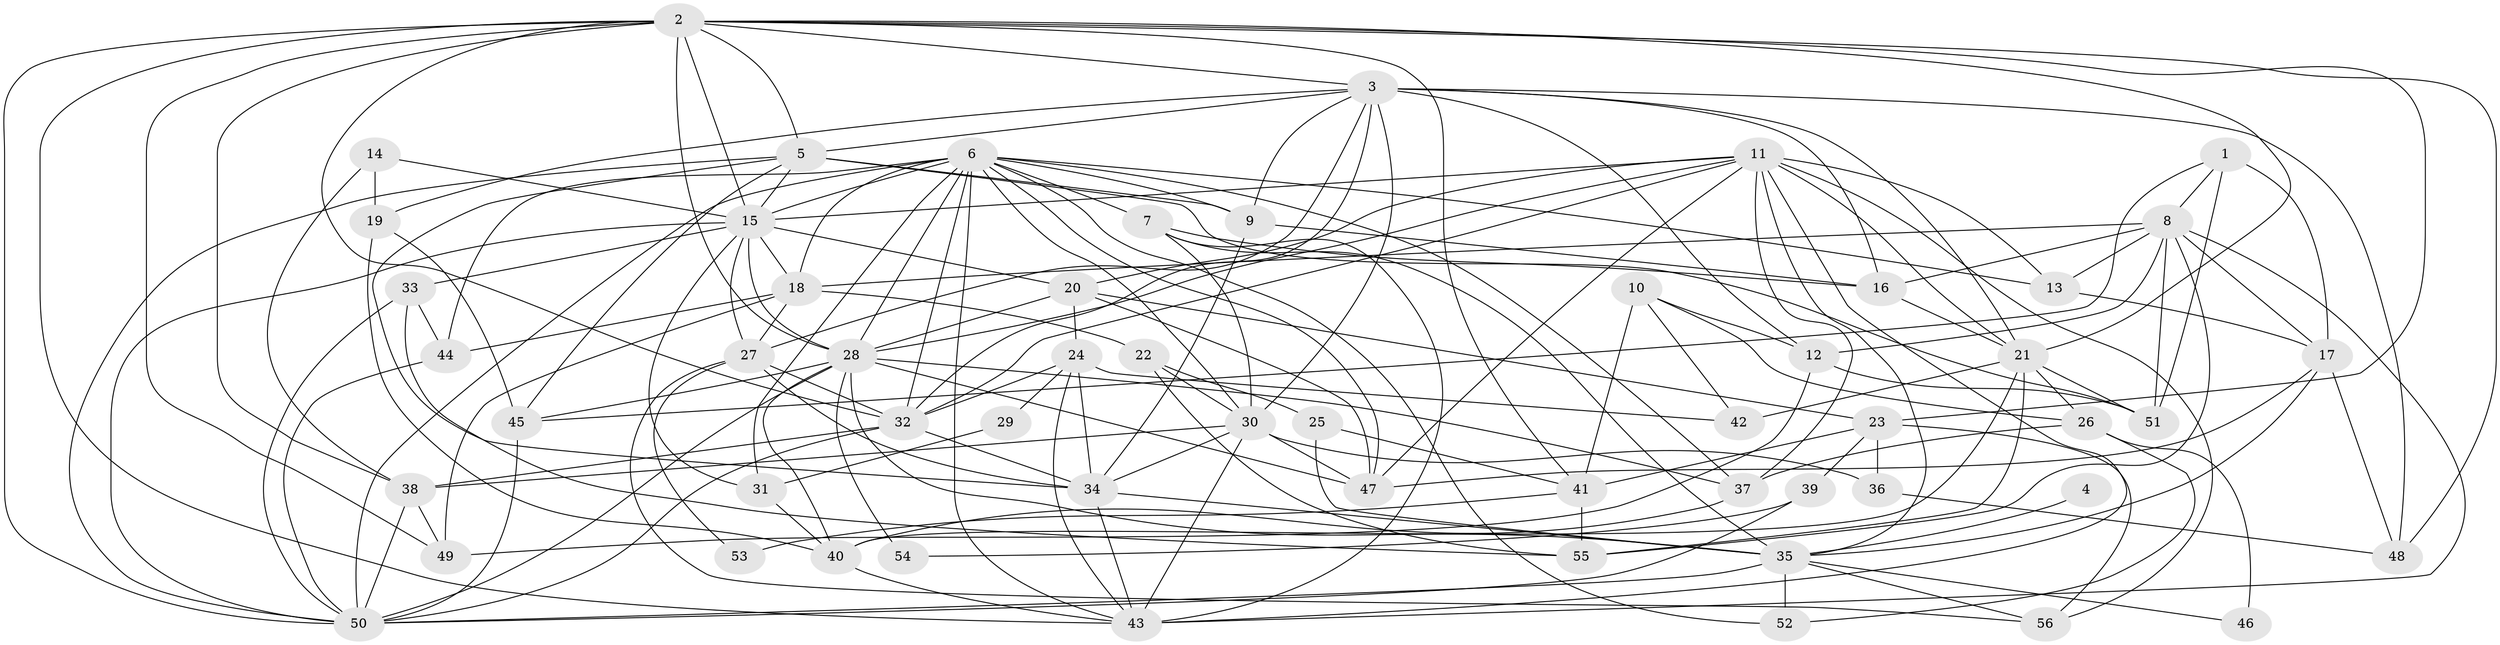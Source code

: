 // original degree distribution, {3: 0.2158273381294964, 4: 0.2805755395683453, 6: 0.09352517985611511, 2: 0.16546762589928057, 5: 0.19424460431654678, 7: 0.03597122302158273, 8: 0.014388489208633094}
// Generated by graph-tools (version 1.1) at 2025/51/03/04/25 22:51:01]
// undirected, 56 vertices, 168 edges
graph export_dot {
  node [color=gray90,style=filled];
  1;
  2;
  3;
  4;
  5;
  6;
  7;
  8;
  9;
  10;
  11;
  12;
  13;
  14;
  15;
  16;
  17;
  18;
  19;
  20;
  21;
  22;
  23;
  24;
  25;
  26;
  27;
  28;
  29;
  30;
  31;
  32;
  33;
  34;
  35;
  36;
  37;
  38;
  39;
  40;
  41;
  42;
  43;
  44;
  45;
  46;
  47;
  48;
  49;
  50;
  51;
  52;
  53;
  54;
  55;
  56;
  1 -- 8 [weight=1.0];
  1 -- 17 [weight=1.0];
  1 -- 45 [weight=1.0];
  1 -- 51 [weight=1.0];
  2 -- 3 [weight=1.0];
  2 -- 5 [weight=1.0];
  2 -- 15 [weight=1.0];
  2 -- 21 [weight=1.0];
  2 -- 23 [weight=1.0];
  2 -- 28 [weight=1.0];
  2 -- 32 [weight=1.0];
  2 -- 38 [weight=3.0];
  2 -- 41 [weight=1.0];
  2 -- 43 [weight=1.0];
  2 -- 48 [weight=1.0];
  2 -- 49 [weight=1.0];
  2 -- 50 [weight=1.0];
  3 -- 5 [weight=1.0];
  3 -- 9 [weight=1.0];
  3 -- 12 [weight=1.0];
  3 -- 16 [weight=1.0];
  3 -- 19 [weight=2.0];
  3 -- 21 [weight=1.0];
  3 -- 27 [weight=1.0];
  3 -- 30 [weight=2.0];
  3 -- 32 [weight=1.0];
  3 -- 48 [weight=1.0];
  4 -- 35 [weight=2.0];
  5 -- 9 [weight=1.0];
  5 -- 15 [weight=1.0];
  5 -- 34 [weight=2.0];
  5 -- 45 [weight=1.0];
  5 -- 50 [weight=1.0];
  5 -- 51 [weight=1.0];
  6 -- 7 [weight=1.0];
  6 -- 9 [weight=1.0];
  6 -- 13 [weight=1.0];
  6 -- 15 [weight=2.0];
  6 -- 18 [weight=1.0];
  6 -- 28 [weight=1.0];
  6 -- 30 [weight=1.0];
  6 -- 31 [weight=1.0];
  6 -- 32 [weight=1.0];
  6 -- 37 [weight=1.0];
  6 -- 43 [weight=1.0];
  6 -- 44 [weight=1.0];
  6 -- 47 [weight=1.0];
  6 -- 50 [weight=1.0];
  6 -- 52 [weight=1.0];
  7 -- 16 [weight=1.0];
  7 -- 30 [weight=1.0];
  7 -- 35 [weight=1.0];
  7 -- 43 [weight=1.0];
  8 -- 12 [weight=1.0];
  8 -- 13 [weight=3.0];
  8 -- 16 [weight=1.0];
  8 -- 17 [weight=2.0];
  8 -- 18 [weight=1.0];
  8 -- 43 [weight=1.0];
  8 -- 51 [weight=1.0];
  8 -- 55 [weight=1.0];
  9 -- 16 [weight=1.0];
  9 -- 34 [weight=1.0];
  10 -- 12 [weight=1.0];
  10 -- 26 [weight=1.0];
  10 -- 41 [weight=1.0];
  10 -- 42 [weight=1.0];
  11 -- 13 [weight=1.0];
  11 -- 15 [weight=1.0];
  11 -- 20 [weight=1.0];
  11 -- 21 [weight=1.0];
  11 -- 28 [weight=1.0];
  11 -- 32 [weight=1.0];
  11 -- 35 [weight=1.0];
  11 -- 37 [weight=1.0];
  11 -- 43 [weight=1.0];
  11 -- 47 [weight=1.0];
  11 -- 56 [weight=1.0];
  12 -- 49 [weight=1.0];
  12 -- 51 [weight=1.0];
  13 -- 17 [weight=2.0];
  14 -- 15 [weight=1.0];
  14 -- 19 [weight=1.0];
  14 -- 38 [weight=1.0];
  15 -- 18 [weight=1.0];
  15 -- 20 [weight=1.0];
  15 -- 27 [weight=1.0];
  15 -- 28 [weight=1.0];
  15 -- 31 [weight=1.0];
  15 -- 33 [weight=1.0];
  15 -- 50 [weight=1.0];
  16 -- 21 [weight=1.0];
  17 -- 35 [weight=1.0];
  17 -- 47 [weight=1.0];
  17 -- 48 [weight=1.0];
  18 -- 22 [weight=1.0];
  18 -- 27 [weight=1.0];
  18 -- 44 [weight=1.0];
  18 -- 49 [weight=1.0];
  19 -- 40 [weight=1.0];
  19 -- 45 [weight=1.0];
  20 -- 23 [weight=1.0];
  20 -- 24 [weight=1.0];
  20 -- 28 [weight=1.0];
  20 -- 47 [weight=1.0];
  21 -- 26 [weight=1.0];
  21 -- 40 [weight=2.0];
  21 -- 42 [weight=1.0];
  21 -- 51 [weight=1.0];
  21 -- 55 [weight=1.0];
  22 -- 25 [weight=1.0];
  22 -- 30 [weight=1.0];
  22 -- 55 [weight=1.0];
  23 -- 36 [weight=1.0];
  23 -- 39 [weight=1.0];
  23 -- 41 [weight=1.0];
  23 -- 56 [weight=1.0];
  24 -- 29 [weight=1.0];
  24 -- 32 [weight=1.0];
  24 -- 34 [weight=1.0];
  24 -- 42 [weight=1.0];
  24 -- 43 [weight=1.0];
  25 -- 35 [weight=2.0];
  25 -- 41 [weight=1.0];
  26 -- 37 [weight=1.0];
  26 -- 46 [weight=1.0];
  26 -- 52 [weight=1.0];
  27 -- 32 [weight=1.0];
  27 -- 34 [weight=2.0];
  27 -- 53 [weight=1.0];
  27 -- 56 [weight=1.0];
  28 -- 35 [weight=1.0];
  28 -- 37 [weight=1.0];
  28 -- 40 [weight=1.0];
  28 -- 45 [weight=1.0];
  28 -- 47 [weight=1.0];
  28 -- 50 [weight=2.0];
  28 -- 54 [weight=1.0];
  29 -- 31 [weight=1.0];
  30 -- 34 [weight=1.0];
  30 -- 36 [weight=1.0];
  30 -- 38 [weight=1.0];
  30 -- 43 [weight=2.0];
  30 -- 47 [weight=2.0];
  31 -- 40 [weight=1.0];
  32 -- 34 [weight=2.0];
  32 -- 38 [weight=1.0];
  32 -- 50 [weight=1.0];
  33 -- 44 [weight=2.0];
  33 -- 50 [weight=1.0];
  33 -- 55 [weight=1.0];
  34 -- 35 [weight=1.0];
  34 -- 43 [weight=1.0];
  35 -- 46 [weight=1.0];
  35 -- 50 [weight=1.0];
  35 -- 52 [weight=2.0];
  35 -- 56 [weight=1.0];
  36 -- 48 [weight=1.0];
  37 -- 40 [weight=1.0];
  38 -- 49 [weight=1.0];
  38 -- 50 [weight=1.0];
  39 -- 50 [weight=1.0];
  39 -- 54 [weight=1.0];
  40 -- 43 [weight=1.0];
  41 -- 53 [weight=1.0];
  41 -- 55 [weight=2.0];
  44 -- 50 [weight=1.0];
  45 -- 50 [weight=1.0];
}
